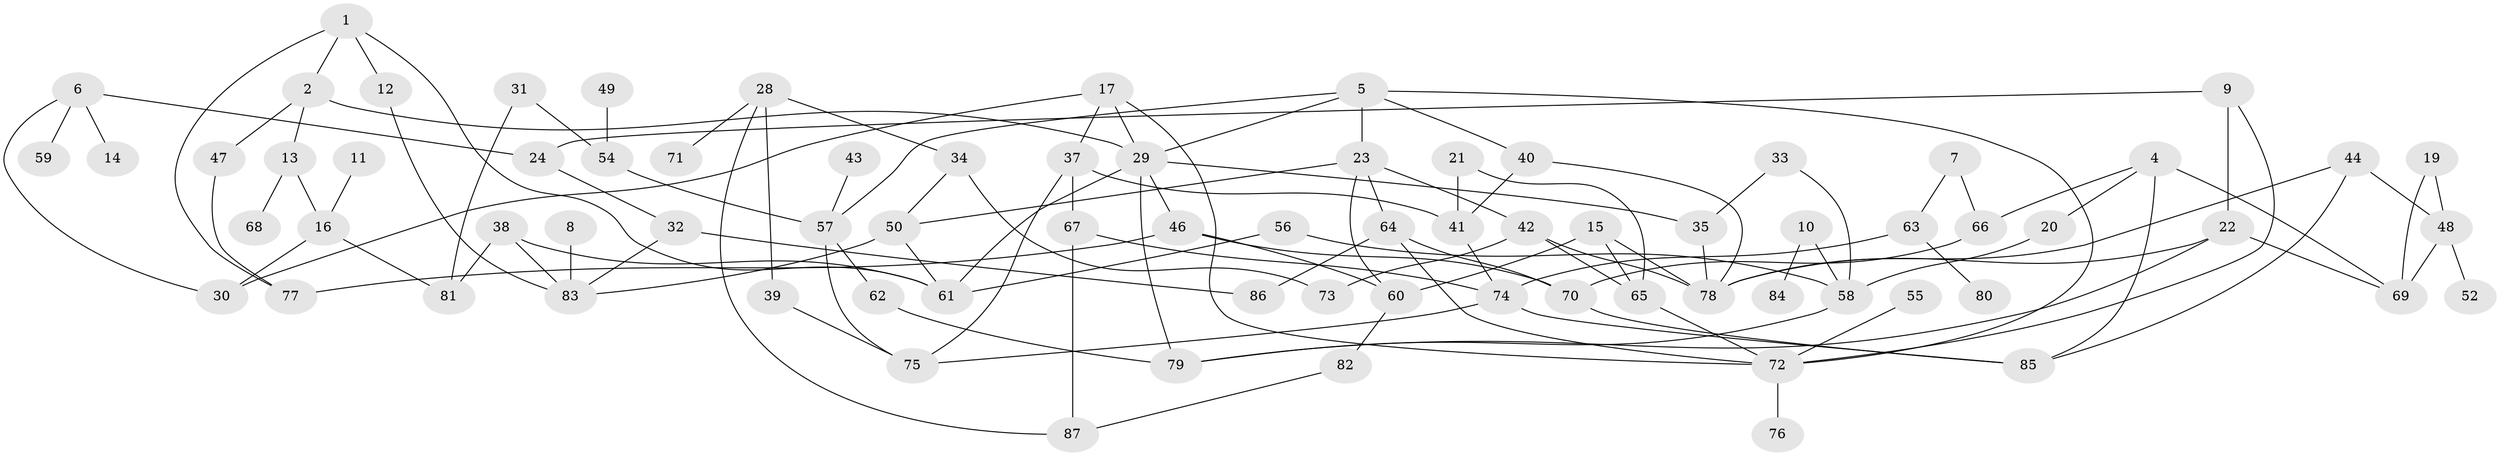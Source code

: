 // original degree distribution, {4: 0.18699186991869918, 2: 0.23577235772357724, 0: 0.07317073170731707, 5: 0.056910569105691054, 3: 0.24390243902439024, 1: 0.17886178861788618, 7: 0.008130081300813009, 6: 0.016260162601626018}
// Generated by graph-tools (version 1.1) at 2025/35/03/04/25 23:35:43]
// undirected, 78 vertices, 120 edges
graph export_dot {
  node [color=gray90,style=filled];
  1;
  2;
  4;
  5;
  6;
  7;
  8;
  9;
  10;
  11;
  12;
  13;
  14;
  15;
  16;
  17;
  19;
  20;
  21;
  22;
  23;
  24;
  28;
  29;
  30;
  31;
  32;
  33;
  34;
  35;
  37;
  38;
  39;
  40;
  41;
  42;
  43;
  44;
  46;
  47;
  48;
  49;
  50;
  52;
  54;
  55;
  56;
  57;
  58;
  59;
  60;
  61;
  62;
  63;
  64;
  65;
  66;
  67;
  68;
  69;
  70;
  71;
  72;
  73;
  74;
  75;
  76;
  77;
  78;
  79;
  80;
  81;
  82;
  83;
  84;
  85;
  86;
  87;
  1 -- 2 [weight=1.0];
  1 -- 12 [weight=1.0];
  1 -- 61 [weight=1.0];
  1 -- 77 [weight=1.0];
  2 -- 13 [weight=1.0];
  2 -- 29 [weight=1.0];
  2 -- 47 [weight=1.0];
  4 -- 20 [weight=1.0];
  4 -- 66 [weight=1.0];
  4 -- 69 [weight=1.0];
  4 -- 85 [weight=1.0];
  5 -- 23 [weight=1.0];
  5 -- 29 [weight=1.0];
  5 -- 40 [weight=1.0];
  5 -- 57 [weight=1.0];
  5 -- 72 [weight=1.0];
  6 -- 14 [weight=1.0];
  6 -- 24 [weight=1.0];
  6 -- 30 [weight=1.0];
  6 -- 59 [weight=1.0];
  7 -- 63 [weight=1.0];
  7 -- 66 [weight=1.0];
  8 -- 83 [weight=1.0];
  9 -- 22 [weight=1.0];
  9 -- 24 [weight=1.0];
  9 -- 72 [weight=1.0];
  10 -- 58 [weight=1.0];
  10 -- 84 [weight=1.0];
  11 -- 16 [weight=1.0];
  12 -- 83 [weight=1.0];
  13 -- 16 [weight=1.0];
  13 -- 68 [weight=1.0];
  15 -- 60 [weight=1.0];
  15 -- 65 [weight=1.0];
  15 -- 78 [weight=1.0];
  16 -- 30 [weight=1.0];
  16 -- 81 [weight=1.0];
  17 -- 29 [weight=1.0];
  17 -- 30 [weight=1.0];
  17 -- 37 [weight=1.0];
  17 -- 72 [weight=1.0];
  19 -- 48 [weight=1.0];
  19 -- 69 [weight=1.0];
  20 -- 58 [weight=1.0];
  21 -- 41 [weight=1.0];
  21 -- 65 [weight=1.0];
  22 -- 69 [weight=1.0];
  22 -- 78 [weight=1.0];
  22 -- 79 [weight=1.0];
  23 -- 42 [weight=1.0];
  23 -- 50 [weight=1.0];
  23 -- 60 [weight=1.0];
  23 -- 64 [weight=1.0];
  24 -- 32 [weight=1.0];
  28 -- 34 [weight=1.0];
  28 -- 39 [weight=1.0];
  28 -- 71 [weight=1.0];
  28 -- 87 [weight=1.0];
  29 -- 35 [weight=1.0];
  29 -- 46 [weight=1.0];
  29 -- 61 [weight=1.0];
  29 -- 79 [weight=1.0];
  31 -- 54 [weight=1.0];
  31 -- 81 [weight=1.0];
  32 -- 83 [weight=1.0];
  32 -- 86 [weight=1.0];
  33 -- 35 [weight=1.0];
  33 -- 58 [weight=1.0];
  34 -- 50 [weight=1.0];
  34 -- 73 [weight=1.0];
  35 -- 78 [weight=1.0];
  37 -- 41 [weight=1.0];
  37 -- 67 [weight=1.0];
  37 -- 75 [weight=1.0];
  38 -- 61 [weight=1.0];
  38 -- 81 [weight=1.0];
  38 -- 83 [weight=1.0];
  39 -- 75 [weight=1.0];
  40 -- 41 [weight=1.0];
  40 -- 78 [weight=1.0];
  41 -- 74 [weight=1.0];
  42 -- 65 [weight=1.0];
  42 -- 73 [weight=2.0];
  42 -- 78 [weight=1.0];
  43 -- 57 [weight=1.0];
  44 -- 48 [weight=1.0];
  44 -- 78 [weight=1.0];
  44 -- 85 [weight=1.0];
  46 -- 60 [weight=1.0];
  46 -- 70 [weight=2.0];
  46 -- 77 [weight=1.0];
  47 -- 77 [weight=1.0];
  48 -- 52 [weight=1.0];
  48 -- 69 [weight=1.0];
  49 -- 54 [weight=1.0];
  50 -- 61 [weight=1.0];
  50 -- 83 [weight=1.0];
  54 -- 57 [weight=1.0];
  55 -- 72 [weight=1.0];
  56 -- 58 [weight=1.0];
  56 -- 61 [weight=1.0];
  57 -- 62 [weight=1.0];
  57 -- 75 [weight=1.0];
  58 -- 79 [weight=1.0];
  60 -- 82 [weight=1.0];
  62 -- 79 [weight=1.0];
  63 -- 74 [weight=1.0];
  63 -- 80 [weight=1.0];
  64 -- 70 [weight=1.0];
  64 -- 72 [weight=1.0];
  64 -- 86 [weight=1.0];
  65 -- 72 [weight=1.0];
  66 -- 70 [weight=1.0];
  67 -- 74 [weight=1.0];
  67 -- 87 [weight=1.0];
  70 -- 85 [weight=1.0];
  72 -- 76 [weight=1.0];
  74 -- 75 [weight=1.0];
  74 -- 85 [weight=1.0];
  82 -- 87 [weight=1.0];
}
